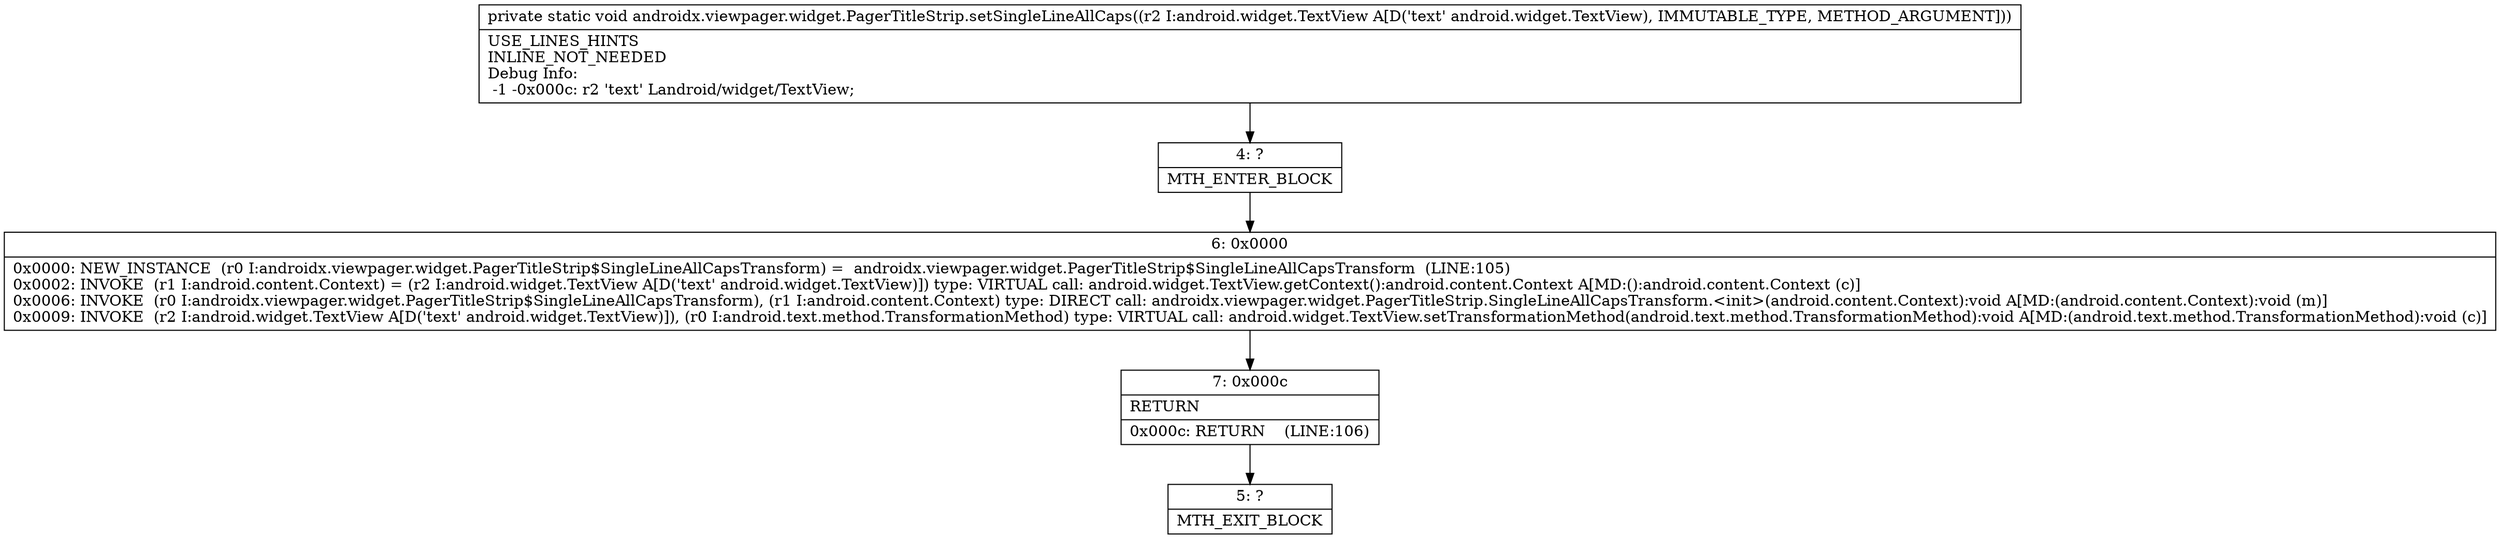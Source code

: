 digraph "CFG forandroidx.viewpager.widget.PagerTitleStrip.setSingleLineAllCaps(Landroid\/widget\/TextView;)V" {
Node_4 [shape=record,label="{4\:\ ?|MTH_ENTER_BLOCK\l}"];
Node_6 [shape=record,label="{6\:\ 0x0000|0x0000: NEW_INSTANCE  (r0 I:androidx.viewpager.widget.PagerTitleStrip$SingleLineAllCapsTransform) =  androidx.viewpager.widget.PagerTitleStrip$SingleLineAllCapsTransform  (LINE:105)\l0x0002: INVOKE  (r1 I:android.content.Context) = (r2 I:android.widget.TextView A[D('text' android.widget.TextView)]) type: VIRTUAL call: android.widget.TextView.getContext():android.content.Context A[MD:():android.content.Context (c)]\l0x0006: INVOKE  (r0 I:androidx.viewpager.widget.PagerTitleStrip$SingleLineAllCapsTransform), (r1 I:android.content.Context) type: DIRECT call: androidx.viewpager.widget.PagerTitleStrip.SingleLineAllCapsTransform.\<init\>(android.content.Context):void A[MD:(android.content.Context):void (m)]\l0x0009: INVOKE  (r2 I:android.widget.TextView A[D('text' android.widget.TextView)]), (r0 I:android.text.method.TransformationMethod) type: VIRTUAL call: android.widget.TextView.setTransformationMethod(android.text.method.TransformationMethod):void A[MD:(android.text.method.TransformationMethod):void (c)]\l}"];
Node_7 [shape=record,label="{7\:\ 0x000c|RETURN\l|0x000c: RETURN    (LINE:106)\l}"];
Node_5 [shape=record,label="{5\:\ ?|MTH_EXIT_BLOCK\l}"];
MethodNode[shape=record,label="{private static void androidx.viewpager.widget.PagerTitleStrip.setSingleLineAllCaps((r2 I:android.widget.TextView A[D('text' android.widget.TextView), IMMUTABLE_TYPE, METHOD_ARGUMENT]))  | USE_LINES_HINTS\lINLINE_NOT_NEEDED\lDebug Info:\l  \-1 \-0x000c: r2 'text' Landroid\/widget\/TextView;\l}"];
MethodNode -> Node_4;Node_4 -> Node_6;
Node_6 -> Node_7;
Node_7 -> Node_5;
}

